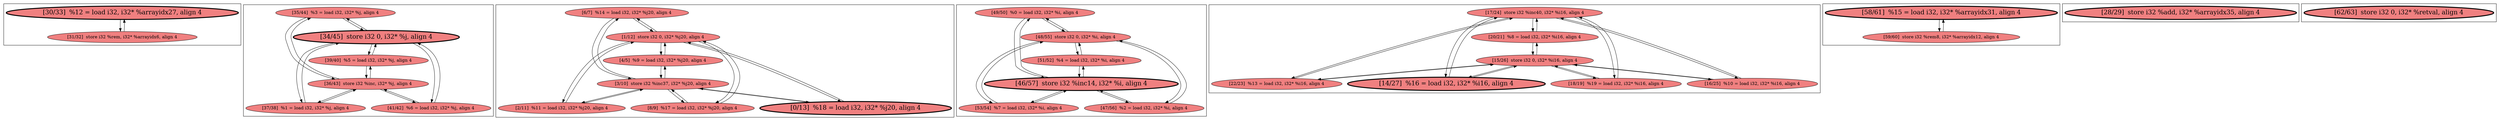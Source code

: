 
digraph G {





subgraph cluster7 {


node103 [penwidth=3.0,fontsize=20,fillcolor=lightcoral,label="[30/33]  %12 = load i32, i32* %arrayidx27, align 4",shape=ellipse,style=filled ]
node102 [fillcolor=lightcoral,label="[31/32]  store i32 %rem, i32* %arrayidx6, align 4",shape=ellipse,style=filled ]

node102->node103 [ ]
node103->node102 [ ]


}

subgraph cluster6 {


node101 [fillcolor=lightcoral,label="[35/44]  %3 = load i32, i32* %j, align 4",shape=ellipse,style=filled ]
node100 [penwidth=3.0,fontsize=20,fillcolor=lightcoral,label="[34/45]  store i32 0, i32* %j, align 4",shape=ellipse,style=filled ]
node99 [fillcolor=lightcoral,label="[37/38]  %1 = load i32, i32* %j, align 4",shape=ellipse,style=filled ]
node98 [fillcolor=lightcoral,label="[36/43]  store i32 %inc, i32* %j, align 4",shape=ellipse,style=filled ]
node96 [fillcolor=lightcoral,label="[41/42]  %6 = load i32, i32* %j, align 4",shape=ellipse,style=filled ]
node97 [fillcolor=lightcoral,label="[39/40]  %5 = load i32, i32* %j, align 4",shape=ellipse,style=filled ]

node100->node97 [ ]
node98->node96 [ ]
node97->node100 [ ]
node96->node98 [ ]
node96->node100 [ ]
node99->node98 [ ]
node100->node96 [ ]
node99->node100 [ ]
node100->node99 [ ]
node97->node98 [ ]
node98->node101 [ ]
node101->node100 [ ]
node98->node99 [ ]
node100->node101 [ ]
node98->node97 [ ]
node101->node98 [ ]


}

subgraph cluster0 {


node78 [fillcolor=lightcoral,label="[6/7]  %14 = load i32, i32* %j20, align 4",shape=ellipse,style=filled ]
node73 [fillcolor=lightcoral,label="[1/12]  store i32 0, i32* %j20, align 4",shape=ellipse,style=filled ]
node72 [fillcolor=lightcoral,label="[8/9]  %17 = load i32, i32* %j20, align 4",shape=ellipse,style=filled ]
node74 [fillcolor=lightcoral,label="[3/10]  store i32 %inc37, i32* %j20, align 4",shape=ellipse,style=filled ]
node75 [penwidth=3.0,fontsize=20,fillcolor=lightcoral,label="[0/13]  %18 = load i32, i32* %j20, align 4",shape=ellipse,style=filled ]
node76 [fillcolor=lightcoral,label="[2/11]  %11 = load i32, i32* %j20, align 4",shape=ellipse,style=filled ]
node77 [fillcolor=lightcoral,label="[4/5]  %9 = load i32, i32* %j20, align 4",shape=ellipse,style=filled ]

node74->node77 [ ]
node77->node74 [ ]
node75->node74 [ ]
node74->node75 [ ]
node74->node78 [ ]
node72->node74 [ ]
node73->node78 [ ]
node78->node74 [ ]
node73->node75 [ ]
node78->node73 [ ]
node77->node73 [ ]
node76->node73 [ ]
node75->node73 [ ]
node72->node73 [ ]
node74->node72 [ ]
node73->node76 [ ]
node73->node72 [ ]
node73->node77 [ ]
node74->node76 [ ]
node76->node74 [ ]


}

subgraph cluster5 {


node94 [fillcolor=lightcoral,label="[49/50]  %0 = load i32, i32* %i, align 4",shape=ellipse,style=filled ]
node92 [fillcolor=lightcoral,label="[48/55]  store i32 0, i32* %i, align 4",shape=ellipse,style=filled ]
node93 [penwidth=3.0,fontsize=20,fillcolor=lightcoral,label="[46/57]  store i32 %inc14, i32* %i, align 4",shape=ellipse,style=filled ]
node90 [fillcolor=lightcoral,label="[53/54]  %7 = load i32, i32* %i, align 4",shape=ellipse,style=filled ]
node95 [fillcolor=lightcoral,label="[47/56]  %2 = load i32, i32* %i, align 4",shape=ellipse,style=filled ]
node91 [fillcolor=lightcoral,label="[51/52]  %4 = load i32, i32* %i, align 4",shape=ellipse,style=filled ]

node90->node92 [ ]
node90->node93 [ ]
node93->node90 [ ]
node93->node95 [ ]
node95->node93 [ ]
node91->node93 [ ]
node94->node93 [ ]
node92->node90 [ ]
node92->node95 [ ]
node91->node92 [ ]
node95->node92 [ ]
node92->node91 [ ]
node93->node94 [ ]
node94->node92 [ ]
node93->node91 [ ]
node92->node94 [ ]


}

subgraph cluster1 {


node85 [fillcolor=lightcoral,label="[17/24]  store i32 %inc40, i32* %i16, align 4",shape=ellipse,style=filled ]
node80 [fillcolor=lightcoral,label="[20/21]  %8 = load i32, i32* %i16, align 4",shape=ellipse,style=filled ]
node82 [fillcolor=lightcoral,label="[22/23]  %13 = load i32, i32* %i16, align 4",shape=ellipse,style=filled ]
node79 [fillcolor=lightcoral,label="[15/26]  store i32 0, i32* %i16, align 4",shape=ellipse,style=filled ]
node81 [penwidth=3.0,fontsize=20,fillcolor=lightcoral,label="[14/27]  %16 = load i32, i32* %i16, align 4",shape=ellipse,style=filled ]
node84 [fillcolor=lightcoral,label="[18/19]  %19 = load i32, i32* %i16, align 4",shape=ellipse,style=filled ]
node83 [fillcolor=lightcoral,label="[16/25]  %10 = load i32, i32* %i16, align 4",shape=ellipse,style=filled ]

node82->node85 [ ]
node85->node81 [ ]
node85->node82 [ ]
node79->node80 [ ]
node79->node83 [ ]
node81->node79 [ ]
node83->node85 [ ]
node82->node79 [ ]
node83->node79 [ ]
node85->node83 [ ]
node79->node84 [ ]
node85->node84 [ ]
node81->node85 [ ]
node79->node82 [ ]
node85->node80 [ ]
node84->node79 [ ]
node84->node85 [ ]
node80->node79 [ ]
node79->node81 [ ]
node80->node85 [ ]


}

subgraph cluster2 {


node87 [penwidth=3.0,fontsize=20,fillcolor=lightcoral,label="[58/61]  %15 = load i32, i32* %arrayidx31, align 4",shape=ellipse,style=filled ]
node86 [fillcolor=lightcoral,label="[59/60]  store i32 %rem8, i32* %arrayidx12, align 4",shape=ellipse,style=filled ]

node86->node87 [ ]
node87->node86 [ ]


}

subgraph cluster3 {


node88 [penwidth=3.0,fontsize=20,fillcolor=lightcoral,label="[28/29]  store i32 %add, i32* %arrayidx35, align 4",shape=ellipse,style=filled ]



}

subgraph cluster4 {


node89 [penwidth=3.0,fontsize=20,fillcolor=lightcoral,label="[62/63]  store i32 0, i32* %retval, align 4",shape=ellipse,style=filled ]



}

}
